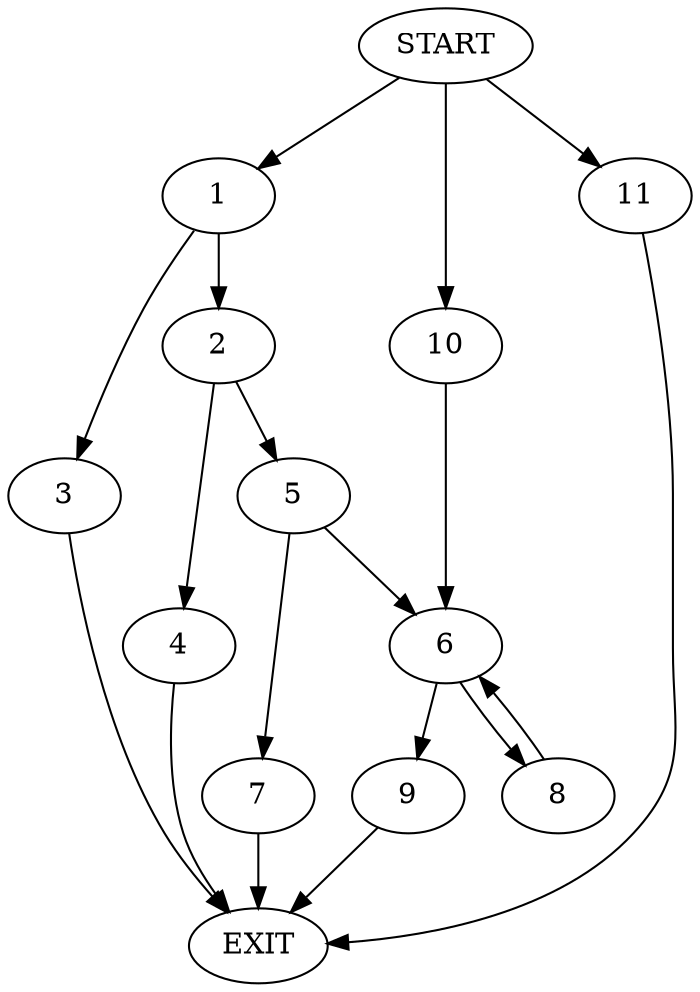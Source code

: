 digraph {
0 [label="START"]
12 [label="EXIT"]
0 -> 1
1 -> 2
1 -> 3
3 -> 12
2 -> 4
2 -> 5
4 -> 12
5 -> 6
5 -> 7
7 -> 12
6 -> 8
6 -> 9
9 -> 12
8 -> 6
0 -> 10
10 -> 6
0 -> 11
11 -> 12
}
